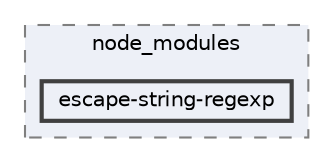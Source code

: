 digraph "pkiclassroomrescheduler/src/main/frontend/node_modules/coa/node_modules/escape-string-regexp"
{
 // LATEX_PDF_SIZE
  bgcolor="transparent";
  edge [fontname=Helvetica,fontsize=10,labelfontname=Helvetica,labelfontsize=10];
  node [fontname=Helvetica,fontsize=10,shape=box,height=0.2,width=0.4];
  compound=true
  subgraph clusterdir_117d3a389e6b912ec02f6f83c4b835e2 {
    graph [ bgcolor="#edf0f7", pencolor="grey50", label="node_modules", fontname=Helvetica,fontsize=10 style="filled,dashed", URL="dir_117d3a389e6b912ec02f6f83c4b835e2.html",tooltip=""]
  dir_5d9b9b662acf648b62e080d789a9ddaa [label="escape-string-regexp", fillcolor="#edf0f7", color="grey25", style="filled,bold", URL="dir_5d9b9b662acf648b62e080d789a9ddaa.html",tooltip=""];
  }
}

